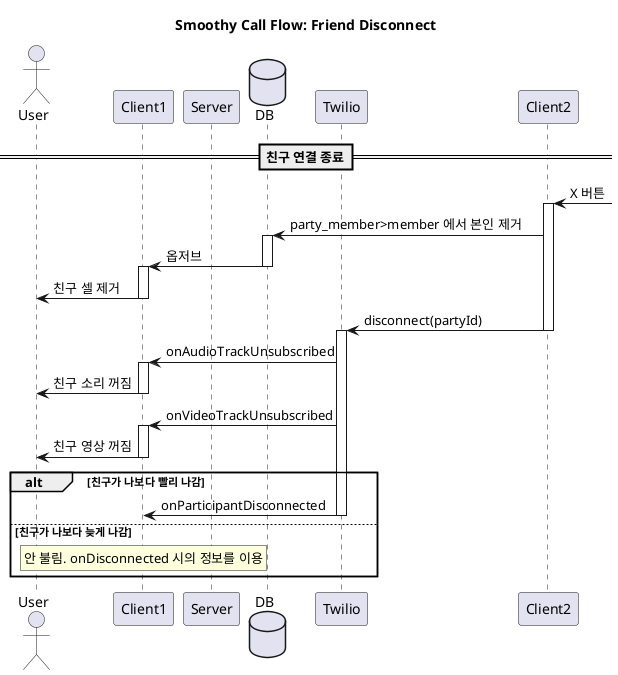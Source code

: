 @startuml

skinparam Shadowing false
title Smoothy Call Flow: Friend Disconnect

actor User as U
participant Client1 as C1
participant Server as S
database DB
participant Twilio as T
participant Client2 as C2

==친구 연결 종료==
C2 <-]: X 버튼
activate C2
C2 -> DB: party_member>member 에서 본인 제거
activate DB
DB -> C1: 옵저브
deactivate DB
activate C1
C1 -> U: 친구 셀 제거
deactivate C1

C2 -> T: disconnect(partyId)
deactivate C2
activate T
T -> C1: onAudioTrackUnsubscribed
activate C1
C1 -> U: 친구 소리 꺼짐
deactivate C1
T -> C1: onVideoTrackUnsubscribed
activate C1
C1 -> U: 친구 영상 꺼짐
deactivate C1

alt 친구가 나보다 빨리 나감
T -> C1: onParticipantDisconnected
deactivate T
else 친구가 나보다 늦게 나감
rnote over C1: 안 불림. onDisconnected 시의 정보를 이용
end

@enduml